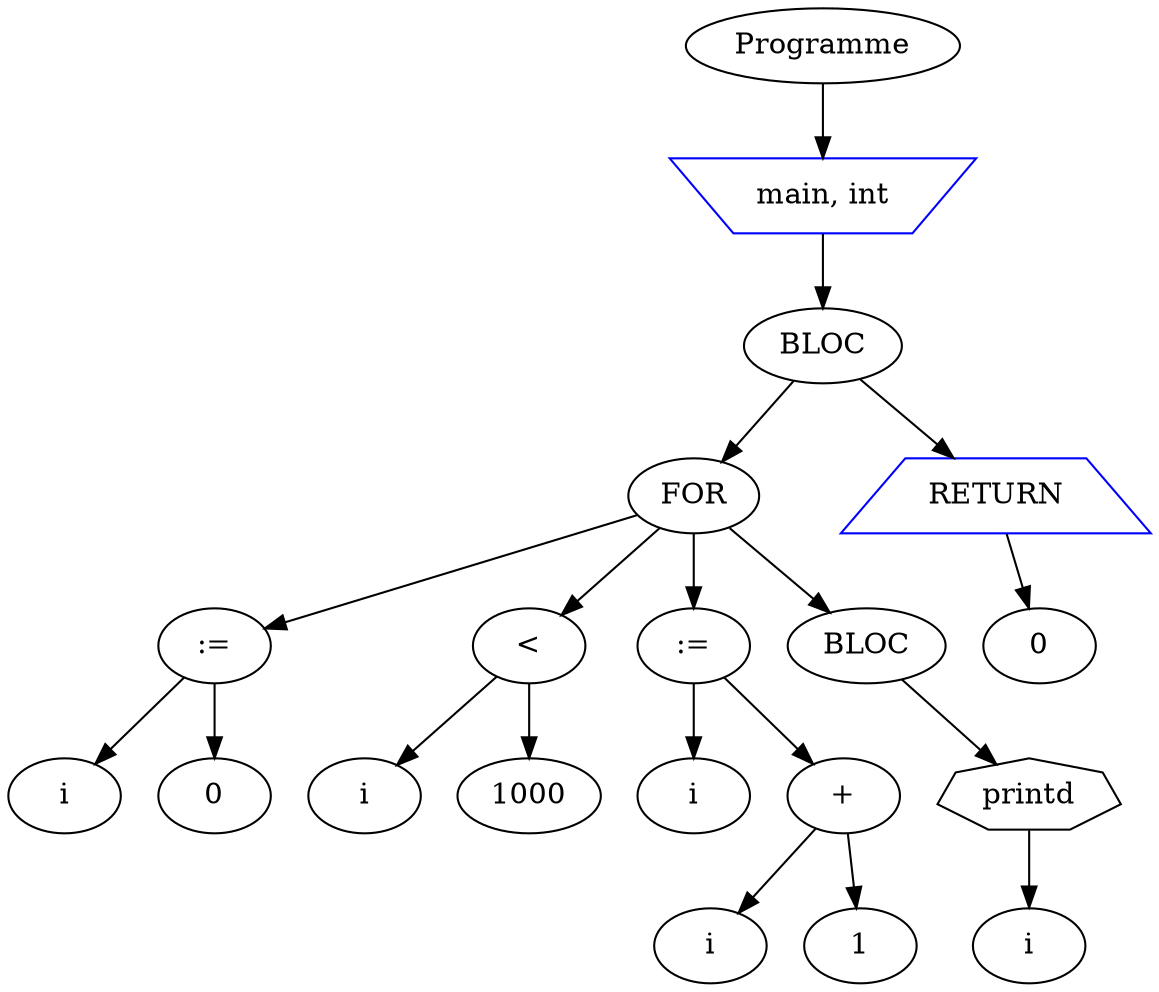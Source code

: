 digraph mon_programme {
node_0x55bbdceccf40 [label="Programme"];
node_0x55bbdcecbcf0 [label="main, int" shape=invtrapezium color=blue];
node_0x55bbdcecd000 [label="BLOC"];
node_0x55bbdcecc6f0 [label="FOR"];
node_0x55bbdcecc070 [label=":="];
node_0x55bbdcecbf50 [label="i"];
node_0x55bbdcecc070 -> node_0x55bbdcecbf50
node_0x55bbdcecbff0 [label="0"];
node_0x55bbdcecc070 -> node_0x55bbdcecbff0
node_0x55bbdcecc6f0 -> node_0x55bbdcecc070
node_0x55bbdcecc170 [label="<"];
node_0x55bbdcecc0f0 [label="i"];
node_0x55bbdcecc170 -> node_0x55bbdcecc0f0
node_0x55bbdcecc210 [label="1000"];
node_0x55bbdcecc170 -> node_0x55bbdcecc210
node_0x55bbdcecc6f0 -> node_0x55bbdcecc170
node_0x55bbdcecc4f0 [label=":="];
node_0x55bbdcecc2b0 [label="i"];
node_0x55bbdcecc4f0 -> node_0x55bbdcecc2b0
node_0x55bbdcecc3d0 [label="+"];
node_0x55bbdcecc350 [label="i"];
node_0x55bbdcecc3d0 -> node_0x55bbdcecc350
node_0x55bbdcecc470 [label="1"];
node_0x55bbdcecc3d0 -> node_0x55bbdcecc470
node_0x55bbdcecc4f0 -> node_0x55bbdcecc3d0
node_0x55bbdcecc6f0 -> node_0x55bbdcecc4f0
node_0x55bbdcecc690 [label="BLOC"];
node_0x55bbdcecc570 [label="printd" shape=septagon];
node_0x55bbdcecc610 [label="i"];
node_0x55bbdcecc570 -> node_0x55bbdcecc610
node_0x55bbdcecc690 -> node_0x55bbdcecc570
node_0x55bbdcecc6f0 -> node_0x55bbdcecc690
node_0x55bbdcecd000 -> node_0x55bbdcecc6f0
node_0x55bbdcecc7f0 [label="RETURN" shape=trapezium color=blue];
node_0x55bbdcecc770 [label="0"];
node_0x55bbdcecc7f0 -> node_0x55bbdcecc770
node_0x55bbdcecd000 -> node_0x55bbdcecc7f0
node_0x55bbdcecbcf0 -> node_0x55bbdcecd000
node_0x55bbdceccf40 -> node_0x55bbdcecbcf0
}
